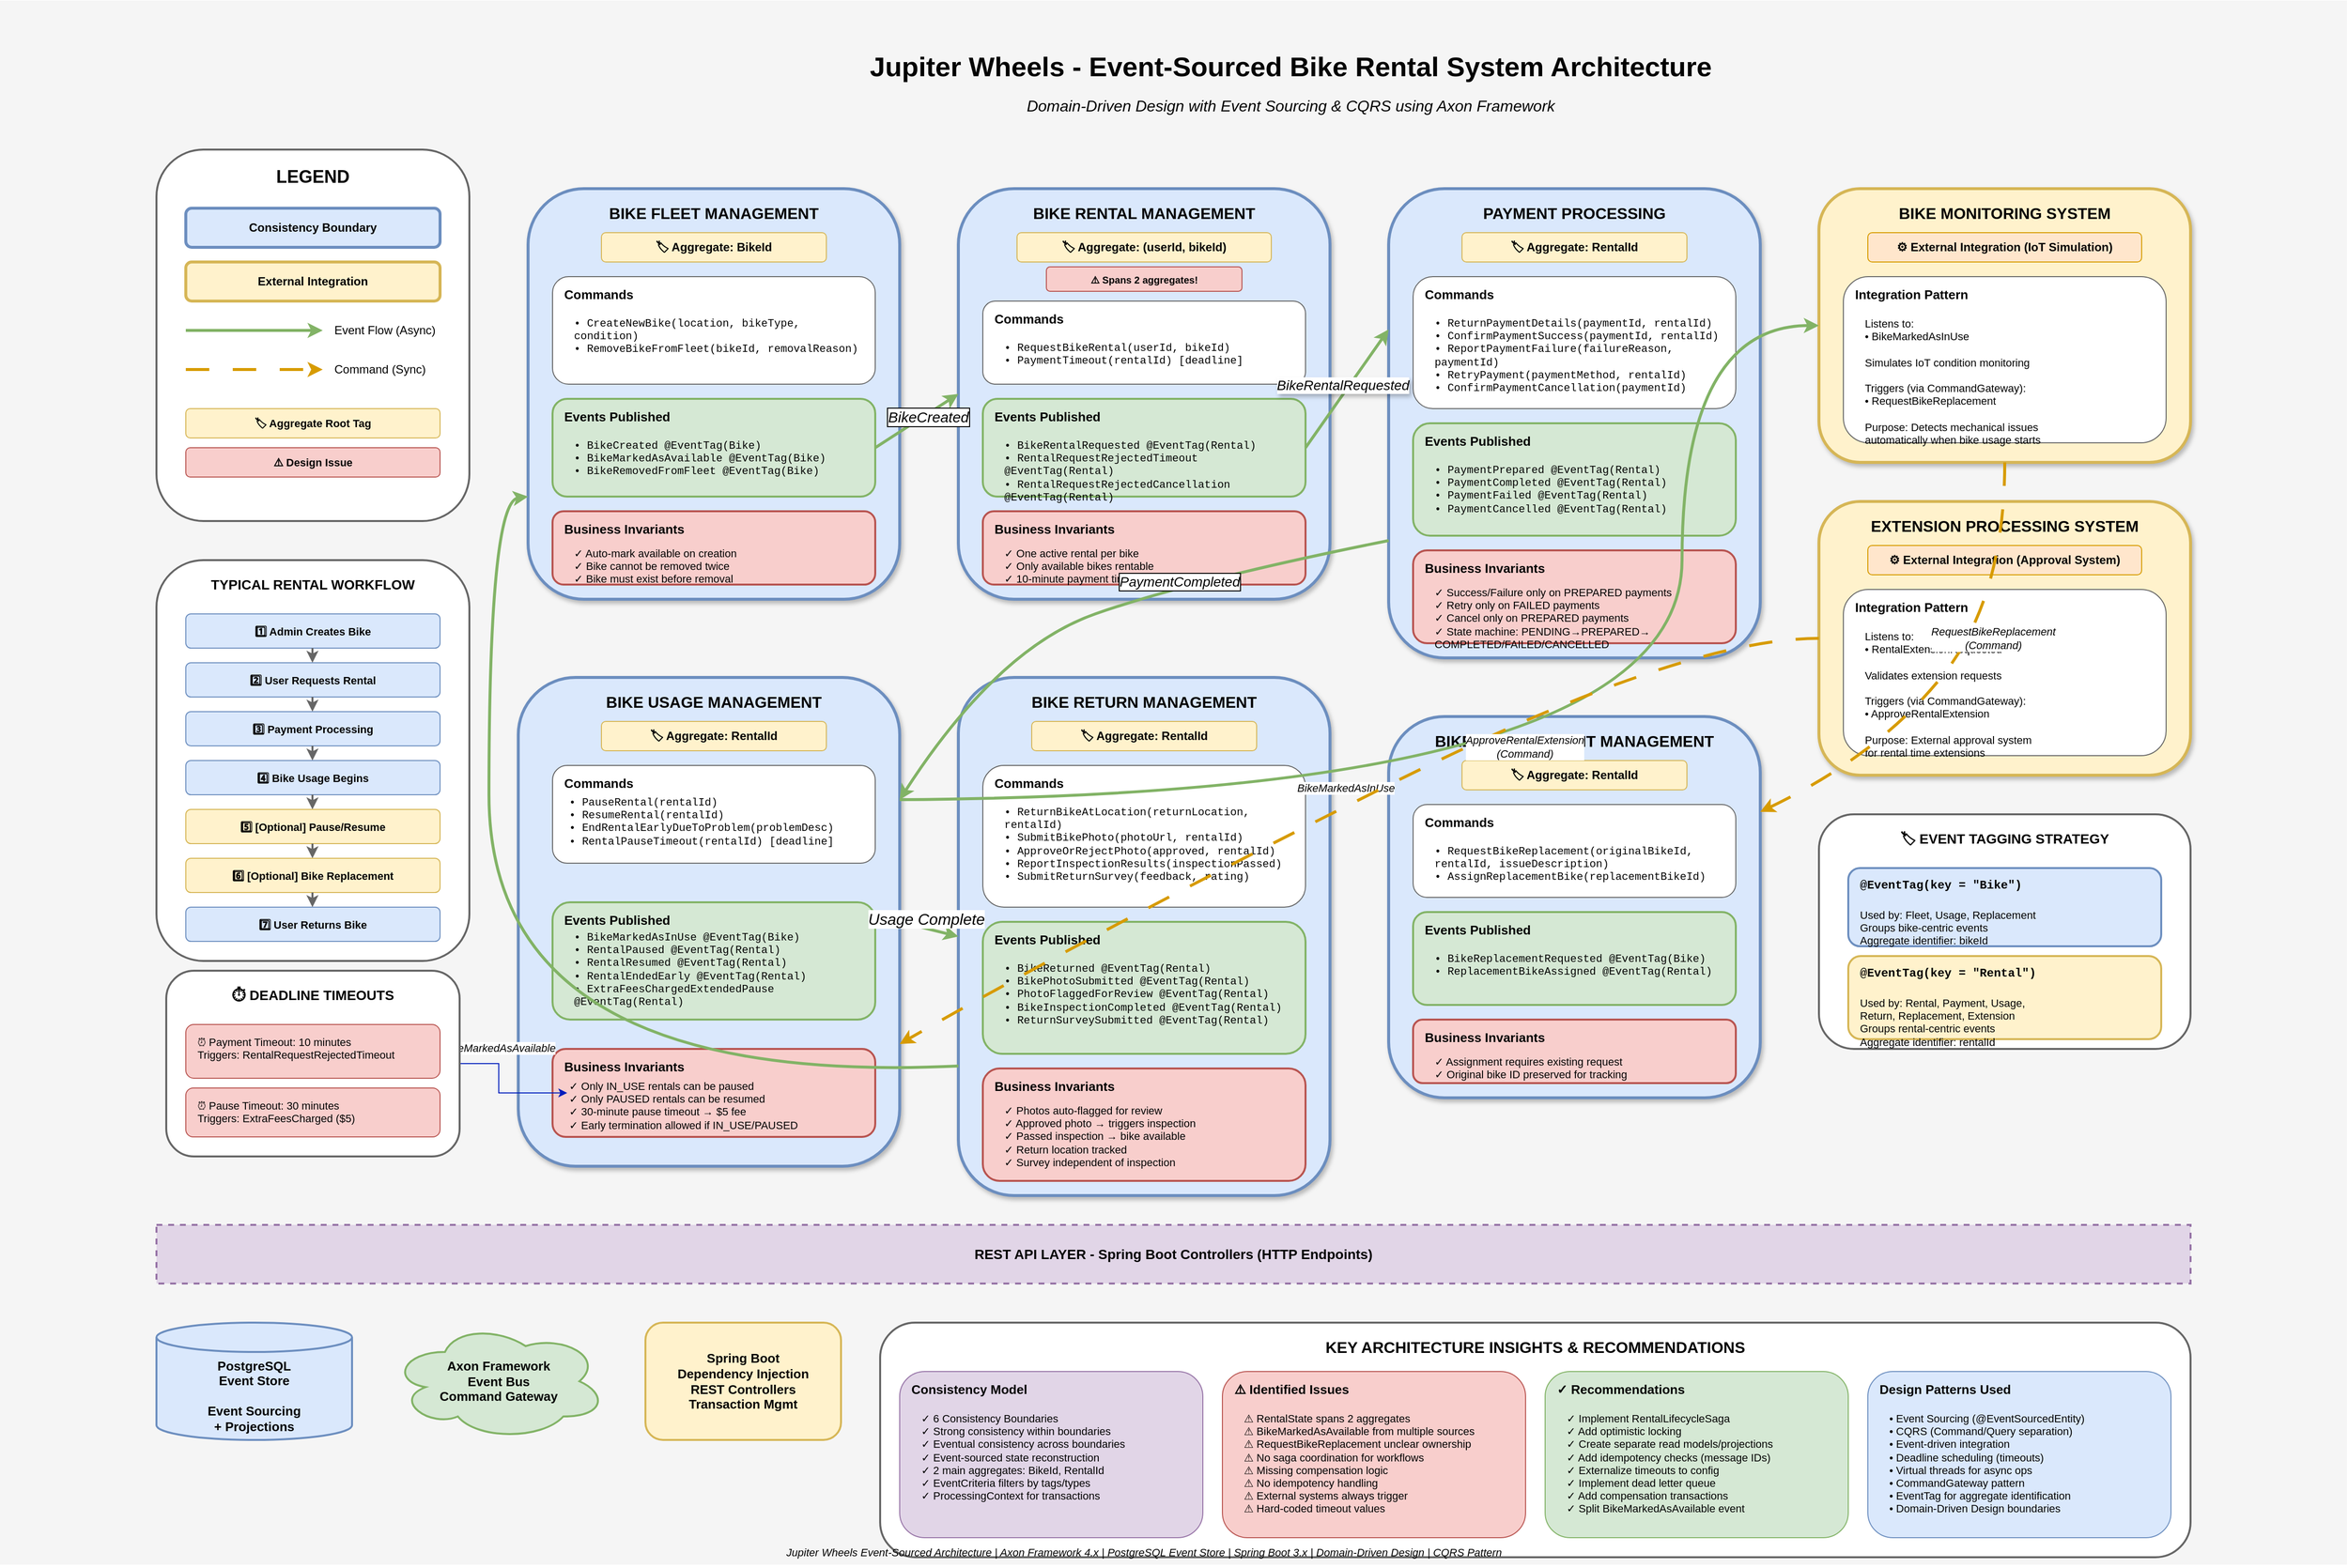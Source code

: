 <mxfile version="28.2.7">
  <diagram name="Jupiter Wheels - System Architecture" id="jupiter-wheels-architecture">
    <mxGraphModel dx="3586" dy="2446" grid="1" gridSize="10" guides="1" tooltips="1" connect="1" arrows="1" fold="1" page="1" pageScale="1" pageWidth="2400" pageHeight="1600" math="0" shadow="0">
      <root>
        <mxCell id="0" />
        <mxCell id="1" parent="0" />
        <mxCell id="background" value="" style="rounded=0;whiteSpace=wrap;html=1;fillColor=#f5f5f5;strokeColor=none;fontColor=#030303;labelBorderColor=light-dark(default, #3b3b3b);" parent="1" vertex="1">
          <mxGeometry x="-120" y="-12.5" width="2400" height="1600" as="geometry" />
        </mxCell>
        <mxCell id="main-title" value="Jupiter Wheels - Event-Sourced Bike Rental System Architecture" style="text;html=1;strokeColor=none;fillColor=none;align=center;verticalAlign=middle;whiteSpace=wrap;rounded=0;fontSize=28;fontStyle=1;fontColor=#030303;" parent="1" vertex="1">
          <mxGeometry x="400" y="30" width="1600" height="50" as="geometry" />
        </mxCell>
        <mxCell id="subtitle" value="Domain-Driven Design with Event Sourcing &amp;amp; CQRS using Axon Framework" style="text;html=1;strokeColor=none;fillColor=none;align=center;verticalAlign=middle;whiteSpace=wrap;rounded=0;fontSize=16;fontStyle=2;fontColor=#030303;" parent="1" vertex="1">
          <mxGeometry x="400" y="80" width="1600" height="30" as="geometry" />
        </mxCell>
        <mxCell id="legend-container" value="" style="rounded=1;whiteSpace=wrap;html=1;fillColor=#ffffff;strokeColor=#666666;strokeWidth=2;verticalAlign=top;fontColor=#030303;" parent="1" vertex="1">
          <mxGeometry x="40" y="140" width="320" height="380" as="geometry" />
        </mxCell>
        <mxCell id="legend-title" value="LEGEND" style="text;html=1;strokeColor=none;fillColor=none;align=center;verticalAlign=middle;whiteSpace=wrap;rounded=0;fontSize=18;fontStyle=1;fontColor=#030303;" parent="1" vertex="1">
          <mxGeometry x="40" y="150" width="320" height="35" as="geometry" />
        </mxCell>
        <mxCell id="legend-boundary-example" value="Consistency Boundary" style="rounded=1;whiteSpace=wrap;html=1;fillColor=#dae8fc;strokeColor=#6c8ebf;strokeWidth=3;fontSize=12;fontStyle=1;fontColor=#030303;" parent="1" vertex="1">
          <mxGeometry x="70" y="200" width="260" height="40" as="geometry" />
        </mxCell>
        <mxCell id="legend-external-example" value="External Integration" style="rounded=1;whiteSpace=wrap;html=1;fillColor=#fff2cc;strokeColor=#d6b656;strokeWidth=3;fontSize=12;fontStyle=1;fontColor=#030303;" parent="1" vertex="1">
          <mxGeometry x="70" y="255" width="260" height="40" as="geometry" />
        </mxCell>
        <mxCell id="legend-event-arrow" value="" style="endArrow=classic;html=1;strokeWidth=3;strokeColor=#82b366;fontSize=12;fontColor=#030303;" parent="1" edge="1">
          <mxGeometry width="50" height="50" relative="1" as="geometry">
            <mxPoint x="70" y="325" as="sourcePoint" />
            <mxPoint x="210" y="325" as="targetPoint" />
          </mxGeometry>
        </mxCell>
        <mxCell id="legend-event-label" value="Event Flow (Async)" style="text;html=1;strokeColor=none;fillColor=none;align=left;verticalAlign=middle;whiteSpace=wrap;rounded=0;fontSize=12;fontColor=#030303;" parent="1" vertex="1">
          <mxGeometry x="220" y="310" width="130" height="30" as="geometry" />
        </mxCell>
        <mxCell id="legend-command-arrow" value="" style="endArrow=classic;html=1;strokeWidth=3;strokeColor=#d79b00;dashed=1;dashPattern=8 8;fontSize=12;fontColor=#030303;" parent="1" edge="1">
          <mxGeometry width="50" height="50" relative="1" as="geometry">
            <mxPoint x="70" y="365" as="sourcePoint" />
            <mxPoint x="210" y="365" as="targetPoint" />
          </mxGeometry>
        </mxCell>
        <mxCell id="legend-command-label" value="Command (Sync)" style="text;html=1;strokeColor=none;fillColor=none;align=left;verticalAlign=middle;whiteSpace=wrap;rounded=0;fontSize=12;fontColor=#030303;" parent="1" vertex="1">
          <mxGeometry x="220" y="350" width="130" height="30" as="geometry" />
        </mxCell>
        <mxCell id="legend-aggregate-label" value="🏷️ Aggregate Root Tag" style="text;html=1;strokeColor=#d6b656;fillColor=#fff2cc;align=center;verticalAlign=middle;whiteSpace=wrap;rounded=1;fontSize=11;fontStyle=1;fontColor=#030303;" parent="1" vertex="1">
          <mxGeometry x="70" y="405" width="260" height="30" as="geometry" />
        </mxCell>
        <mxCell id="legend-issue-label" value="⚠️ Design Issue" style="text;html=1;strokeColor=#b85450;fillColor=#f8cecc;align=center;verticalAlign=middle;whiteSpace=wrap;rounded=1;fontSize=11;fontStyle=1;fontColor=#030303;" parent="1" vertex="1">
          <mxGeometry x="70" y="445" width="260" height="30" as="geometry" />
        </mxCell>
        <mxCell id="fleet-boundary" value="" style="rounded=1;whiteSpace=wrap;html=1;fillColor=#dae8fc;strokeColor=#6c8ebf;strokeWidth=3;verticalAlign=top;shadow=1;fontColor=#030303;" parent="1" vertex="1">
          <mxGeometry x="420" y="180" width="380" height="420" as="geometry" />
        </mxCell>
        <mxCell id="fleet-header" value="BIKE FLEET MANAGEMENT" style="text;html=1;strokeColor=none;fillColor=none;align=center;verticalAlign=middle;whiteSpace=wrap;rounded=0;fontSize=16;fontStyle=1;fontColor=#030303;" parent="1" vertex="1">
          <mxGeometry x="420" y="190" width="380" height="30" as="geometry" />
        </mxCell>
        <mxCell id="fleet-aggregate" value="🏷️ Aggregate: BikeId" style="text;html=1;strokeColor=#d6b656;fillColor=#fff2cc;align=center;verticalAlign=middle;whiteSpace=wrap;rounded=1;fontSize=12;fontStyle=1;fontColor=#030303;" parent="1" vertex="1">
          <mxGeometry x="495" y="225" width="230" height="30" as="geometry" />
        </mxCell>
        <mxCell id="fleet-commands-box" value="" style="rounded=1;whiteSpace=wrap;html=1;fillColor=#ffffff;strokeColor=#666666;strokeWidth=1;verticalAlign=top;fontColor=#030303;" parent="1" vertex="1">
          <mxGeometry x="445" y="270" width="330" height="110" as="geometry" />
        </mxCell>
        <mxCell id="fleet-commands-title" value="Commands" style="text;html=1;strokeColor=none;fillColor=none;align=left;verticalAlign=middle;whiteSpace=wrap;rounded=0;fontSize=13;fontStyle=1;fontColor=#030303;" parent="1" vertex="1">
          <mxGeometry x="455" y="275" width="310" height="25" as="geometry" />
        </mxCell>
        <mxCell id="fleet-commands-list" value="• CreateNewBike(location, bikeType, condition)&#xa;• RemoveBikeFromFleet(bikeId, removalReason)" style="text;html=1;strokeColor=none;fillColor=none;align=left;verticalAlign=top;whiteSpace=wrap;rounded=0;fontSize=11;fontFamily=Courier New;fontColor=#030303;" parent="1" vertex="1">
          <mxGeometry x="465" y="305" width="300" height="60" as="geometry" />
        </mxCell>
        <mxCell id="fleet-events-box" value="" style="rounded=1;whiteSpace=wrap;html=1;fillColor=#d5e8d4;strokeColor=#82b366;strokeWidth=2;verticalAlign=top;fontColor=#030303;" parent="1" vertex="1">
          <mxGeometry x="445" y="395" width="330" height="100" as="geometry" />
        </mxCell>
        <mxCell id="fleet-events-title" value="Events Published" style="text;html=1;strokeColor=none;fillColor=none;align=left;verticalAlign=middle;whiteSpace=wrap;rounded=0;fontSize=13;fontStyle=1;fontColor=#030303;" parent="1" vertex="1">
          <mxGeometry x="455" y="400" width="310" height="25" as="geometry" />
        </mxCell>
        <mxCell id="fleet-events-list" value="• BikeCreated @EventTag(Bike)&#xa;• BikeMarkedAsAvailable @EventTag(Bike)&#xa;• BikeRemovedFromFleet @EventTag(Bike)" style="text;html=1;strokeColor=none;fillColor=none;align=left;verticalAlign=top;whiteSpace=wrap;rounded=0;fontSize=11;fontFamily=Courier New;fontColor=#030303;" parent="1" vertex="1">
          <mxGeometry x="465" y="430" width="300" height="55" as="geometry" />
        </mxCell>
        <mxCell id="fleet-invariants-box" value="" style="rounded=1;whiteSpace=wrap;html=1;fillColor=#f8cecc;strokeColor=#b85450;strokeWidth=2;verticalAlign=top;fontColor=#030303;" parent="1" vertex="1">
          <mxGeometry x="445" y="510" width="330" height="75" as="geometry" />
        </mxCell>
        <mxCell id="fleet-invariants-title" value="Business Invariants" style="text;html=1;strokeColor=none;fillColor=none;align=left;verticalAlign=middle;whiteSpace=wrap;rounded=0;fontSize=13;fontStyle=1;fontColor=#030303;" parent="1" vertex="1">
          <mxGeometry x="455" y="515" width="310" height="25" as="geometry" />
        </mxCell>
        <mxCell id="fleet-invariants-list" value="✓ Auto-mark available on creation&#xa;✓ Bike cannot be removed twice&#xa;✓ Bike must exist before removal" style="text;html=1;strokeColor=none;fillColor=none;align=left;verticalAlign=top;whiteSpace=wrap;rounded=0;fontSize=11;fontColor=#030303;" parent="1" vertex="1">
          <mxGeometry x="465" y="540" width="300" height="40" as="geometry" />
        </mxCell>
        <mxCell id="rental-boundary" value="" style="rounded=1;whiteSpace=wrap;html=1;fillColor=#dae8fc;strokeColor=#6c8ebf;strokeWidth=3;verticalAlign=top;shadow=1;fontColor=#030303;" parent="1" vertex="1">
          <mxGeometry x="860" y="180" width="380" height="420" as="geometry" />
        </mxCell>
        <mxCell id="rental-header" value="BIKE RENTAL MANAGEMENT" style="text;html=1;strokeColor=none;fillColor=none;align=center;verticalAlign=middle;whiteSpace=wrap;rounded=0;fontSize=16;fontStyle=1;fontColor=#030303;" parent="1" vertex="1">
          <mxGeometry x="860" y="190" width="380" height="30" as="geometry" />
        </mxCell>
        <mxCell id="rental-aggregate" value="🏷️ Aggregate: (userId, bikeId)" style="text;html=1;strokeColor=#d6b656;fillColor=#fff2cc;align=center;verticalAlign=middle;whiteSpace=wrap;rounded=1;fontSize=12;fontStyle=1;fontColor=#030303;" parent="1" vertex="1">
          <mxGeometry x="920" y="225" width="260" height="30" as="geometry" />
        </mxCell>
        <mxCell id="rental-issue-warning" value="⚠️ Spans 2 aggregates!" style="text;html=1;strokeColor=#b85450;fillColor=#f8cecc;align=center;verticalAlign=middle;whiteSpace=wrap;rounded=1;fontSize=10;fontStyle=1;fontColor=#030303;" parent="1" vertex="1">
          <mxGeometry x="950" y="260" width="200" height="25" as="geometry" />
        </mxCell>
        <mxCell id="rental-commands-box" value="" style="rounded=1;whiteSpace=wrap;html=1;fillColor=#ffffff;strokeColor=#666666;strokeWidth=1;verticalAlign=top;fontColor=#030303;" parent="1" vertex="1">
          <mxGeometry x="885" y="295" width="330" height="85" as="geometry" />
        </mxCell>
        <mxCell id="rental-commands-title" value="Commands" style="text;html=1;strokeColor=none;fillColor=none;align=left;verticalAlign=middle;whiteSpace=wrap;rounded=0;fontSize=13;fontStyle=1;fontColor=#030303;" parent="1" vertex="1">
          <mxGeometry x="895" y="300" width="310" height="25" as="geometry" />
        </mxCell>
        <mxCell id="rental-commands-list" value="• RequestBikeRental(userId, bikeId)&#xa;• PaymentTimeout(rentalId) [deadline]" style="text;html=1;strokeColor=none;fillColor=none;align=left;verticalAlign=top;whiteSpace=wrap;rounded=0;fontSize=11;fontFamily=Courier New;fontColor=#030303;" parent="1" vertex="1">
          <mxGeometry x="905" y="330" width="300" height="40" as="geometry" />
        </mxCell>
        <mxCell id="rental-events-box" value="" style="rounded=1;whiteSpace=wrap;html=1;fillColor=#d5e8d4;strokeColor=#82b366;strokeWidth=2;verticalAlign=top;fontColor=#030303;" parent="1" vertex="1">
          <mxGeometry x="885" y="395" width="330" height="100" as="geometry" />
        </mxCell>
        <mxCell id="rental-events-title" value="Events Published" style="text;html=1;strokeColor=none;fillColor=none;align=left;verticalAlign=middle;whiteSpace=wrap;rounded=0;fontSize=13;fontStyle=1;fontColor=#030303;" parent="1" vertex="1">
          <mxGeometry x="895" y="400" width="310" height="25" as="geometry" />
        </mxCell>
        <mxCell id="rental-events-list" value="• BikeRentalRequested @EventTag(Rental)&#xa;• RentalRequestRejectedTimeout @EventTag(Rental)&#xa;• RentalRequestRejectedCancellation @EventTag(Rental)" style="text;html=1;strokeColor=none;fillColor=none;align=left;verticalAlign=top;whiteSpace=wrap;rounded=0;fontSize=11;fontFamily=Courier New;fontColor=#030303;" parent="1" vertex="1">
          <mxGeometry x="905" y="430" width="300" height="55" as="geometry" />
        </mxCell>
        <mxCell id="rental-invariants-box" value="" style="rounded=1;whiteSpace=wrap;html=1;fillColor=#f8cecc;strokeColor=#b85450;strokeWidth=2;verticalAlign=top;fontColor=#030303;" parent="1" vertex="1">
          <mxGeometry x="885" y="510" width="330" height="75" as="geometry" />
        </mxCell>
        <mxCell id="rental-invariants-title" value="Business Invariants" style="text;html=1;strokeColor=none;fillColor=none;align=left;verticalAlign=middle;whiteSpace=wrap;rounded=0;fontSize=13;fontStyle=1;fontColor=#030303;" parent="1" vertex="1">
          <mxGeometry x="895" y="515" width="310" height="25" as="geometry" />
        </mxCell>
        <mxCell id="rental-invariants-list" value="✓ One active rental per bike&#xa;✓ Only available bikes rentable&#xa;✓ 10-minute payment timeout" style="text;html=1;strokeColor=none;fillColor=none;align=left;verticalAlign=top;whiteSpace=wrap;rounded=0;fontSize=11;fontColor=#030303;" parent="1" vertex="1">
          <mxGeometry x="905" y="540" width="300" height="40" as="geometry" />
        </mxCell>
        <mxCell id="payment-boundary" value="" style="rounded=1;whiteSpace=wrap;html=1;fillColor=#dae8fc;strokeColor=#6c8ebf;strokeWidth=3;verticalAlign=top;shadow=1;fontColor=#030303;" parent="1" vertex="1">
          <mxGeometry x="1300" y="180" width="380" height="480" as="geometry" />
        </mxCell>
        <mxCell id="payment-header" value="PAYMENT PROCESSING" style="text;html=1;strokeColor=none;fillColor=none;align=center;verticalAlign=middle;whiteSpace=wrap;rounded=0;fontSize=16;fontStyle=1;fontColor=#030303;" parent="1" vertex="1">
          <mxGeometry x="1300" y="190" width="380" height="30" as="geometry" />
        </mxCell>
        <mxCell id="payment-aggregate" value="🏷️ Aggregate: RentalId" style="text;html=1;strokeColor=#d6b656;fillColor=#fff2cc;align=center;verticalAlign=middle;whiteSpace=wrap;rounded=1;fontSize=12;fontStyle=1;fontColor=#030303;" parent="1" vertex="1">
          <mxGeometry x="1375" y="225" width="230" height="30" as="geometry" />
        </mxCell>
        <mxCell id="payment-commands-box" value="" style="rounded=1;whiteSpace=wrap;html=1;fillColor=#ffffff;strokeColor=#666666;strokeWidth=1;verticalAlign=top;fontColor=#030303;" parent="1" vertex="1">
          <mxGeometry x="1325" y="270" width="330" height="135" as="geometry" />
        </mxCell>
        <mxCell id="payment-commands-title" value="Commands" style="text;html=1;strokeColor=none;fillColor=none;align=left;verticalAlign=middle;whiteSpace=wrap;rounded=0;fontSize=13;fontStyle=1;fontColor=#030303;" parent="1" vertex="1">
          <mxGeometry x="1335" y="275" width="310" height="25" as="geometry" />
        </mxCell>
        <mxCell id="payment-commands-list" value="• ReturnPaymentDetails(paymentId, rentalId)&#xa;• ConfirmPaymentSuccess(paymentId, rentalId)&#xa;• ReportPaymentFailure(failureReason, paymentId)&#xa;• RetryPayment(paymentMethod, rentalId)&#xa;• ConfirmPaymentCancellation(paymentId)" style="text;html=1;strokeColor=none;fillColor=none;align=left;verticalAlign=top;whiteSpace=wrap;rounded=0;fontSize=11;fontFamily=Courier New;fontColor=#030303;" parent="1" vertex="1">
          <mxGeometry x="1345" y="305" width="300" height="90" as="geometry" />
        </mxCell>
        <mxCell id="payment-events-box" value="" style="rounded=1;whiteSpace=wrap;html=1;fillColor=#d5e8d4;strokeColor=#82b366;strokeWidth=2;verticalAlign=top;fontColor=#030303;" parent="1" vertex="1">
          <mxGeometry x="1325" y="420" width="330" height="115" as="geometry" />
        </mxCell>
        <mxCell id="payment-events-title" value="Events Published" style="text;html=1;strokeColor=none;fillColor=none;align=left;verticalAlign=middle;whiteSpace=wrap;rounded=0;fontSize=13;fontStyle=1;fontColor=#030303;" parent="1" vertex="1">
          <mxGeometry x="1335" y="425" width="310" height="25" as="geometry" />
        </mxCell>
        <mxCell id="payment-events-list" value="• PaymentPrepared @EventTag(Rental)&#xa;• PaymentCompleted @EventTag(Rental)&#xa;• PaymentFailed @EventTag(Rental)&#xa;• PaymentCancelled @EventTag(Rental)" style="text;html=1;strokeColor=none;fillColor=none;align=left;verticalAlign=top;whiteSpace=wrap;rounded=0;fontSize=11;fontFamily=Courier New;fontColor=#030303;" parent="1" vertex="1">
          <mxGeometry x="1345" y="455" width="300" height="70" as="geometry" />
        </mxCell>
        <mxCell id="payment-invariants-box" value="" style="rounded=1;whiteSpace=wrap;html=1;fillColor=#f8cecc;strokeColor=#b85450;strokeWidth=2;verticalAlign=top;fontColor=#030303;" parent="1" vertex="1">
          <mxGeometry x="1325" y="550" width="330" height="95" as="geometry" />
        </mxCell>
        <mxCell id="payment-invariants-title" value="Business Invariants" style="text;html=1;strokeColor=none;fillColor=none;align=left;verticalAlign=middle;whiteSpace=wrap;rounded=0;fontSize=13;fontStyle=1;fontColor=#030303;" parent="1" vertex="1">
          <mxGeometry x="1335" y="555" width="310" height="25" as="geometry" />
        </mxCell>
        <mxCell id="payment-invariants-list" value="✓ Success/Failure only on PREPARED payments&#xa;✓ Retry only on FAILED payments&#xa;✓ Cancel only on PREPARED payments&#xa;✓ State machine: PENDING→PREPARED→&#xa;  COMPLETED/FAILED/CANCELLED" style="text;html=1;strokeColor=none;fillColor=none;align=left;verticalAlign=top;whiteSpace=wrap;rounded=0;fontSize=11;fontColor=#030303;" parent="1" vertex="1">
          <mxGeometry x="1345" y="580" width="300" height="60" as="geometry" />
        </mxCell>
        <mxCell id="usage-boundary" value="" style="rounded=1;whiteSpace=wrap;html=1;fillColor=#dae8fc;strokeColor=#6c8ebf;strokeWidth=3;verticalAlign=top;shadow=1;fontColor=#030303;" parent="1" vertex="1">
          <mxGeometry x="410" y="680" width="390" height="500" as="geometry" />
        </mxCell>
        <mxCell id="usage-header" value="BIKE USAGE MANAGEMENT" style="text;html=1;strokeColor=none;fillColor=none;align=center;verticalAlign=middle;whiteSpace=wrap;rounded=0;fontSize=16;fontStyle=1;fontColor=#030303;" parent="1" vertex="1">
          <mxGeometry x="420" y="690" width="380" height="30" as="geometry" />
        </mxCell>
        <mxCell id="usage-aggregate" value="🏷️ Aggregate: RentalId" style="text;html=1;strokeColor=#d6b656;fillColor=#fff2cc;align=center;verticalAlign=middle;whiteSpace=wrap;rounded=1;fontSize=12;fontStyle=1;fontColor=#030303;" parent="1" vertex="1">
          <mxGeometry x="495" y="725" width="230" height="30" as="geometry" />
        </mxCell>
        <mxCell id="usage-commands-box" value="" style="rounded=1;whiteSpace=wrap;html=1;fillColor=#ffffff;strokeColor=#666666;strokeWidth=1;verticalAlign=top;fontColor=#030303;" parent="1" vertex="1">
          <mxGeometry x="445" y="770" width="330" height="100" as="geometry" />
        </mxCell>
        <mxCell id="usage-commands-title" value="Commands" style="text;html=1;strokeColor=none;fillColor=none;align=left;verticalAlign=middle;whiteSpace=wrap;rounded=0;fontSize=13;fontStyle=1;fontColor=#030303;" parent="1" vertex="1">
          <mxGeometry x="455" y="775" width="310" height="25" as="geometry" />
        </mxCell>
        <mxCell id="usage-commands-list" value="• PauseRental(rentalId)&#xa;• ResumeRental(rentalId)&#xa;• EndRentalEarlyDueToProblem(problemDesc)&#xa;• RentalPauseTimeout(rentalId) [deadline]" style="text;html=1;strokeColor=none;fillColor=none;align=left;verticalAlign=top;whiteSpace=wrap;rounded=0;fontSize=11;fontFamily=Courier New;fontColor=#030303;" parent="1" vertex="1">
          <mxGeometry x="460" y="795" width="300" height="60" as="geometry" />
        </mxCell>
        <mxCell id="usage-events-box" value="" style="rounded=1;whiteSpace=wrap;html=1;fillColor=#d5e8d4;strokeColor=#82b366;strokeWidth=2;verticalAlign=top;fontColor=#030303;" parent="1" vertex="1">
          <mxGeometry x="445" y="910" width="330" height="120" as="geometry" />
        </mxCell>
        <mxCell id="usage-events-title" value="Events Published" style="text;html=1;strokeColor=none;fillColor=none;align=left;verticalAlign=middle;whiteSpace=wrap;rounded=0;fontSize=13;fontStyle=1;fontColor=#030303;" parent="1" vertex="1">
          <mxGeometry x="455" y="915" width="310" height="25" as="geometry" />
        </mxCell>
        <mxCell id="usage-events-list" value="• BikeMarkedAsInUse @EventTag(Bike)&#xa;• RentalPaused @EventTag(Rental)&#xa;• RentalResumed @EventTag(Rental)&#xa;• RentalEndedEarly @EventTag(Rental)&#xa;• ExtraFeesChargedExtendedPause @EventTag(Rental)" style="text;html=1;strokeColor=none;fillColor=none;align=left;verticalAlign=top;whiteSpace=wrap;rounded=0;fontSize=11;fontFamily=Courier New;fontColor=#030303;" parent="1" vertex="1">
          <mxGeometry x="465" y="932.5" width="300" height="90" as="geometry" />
        </mxCell>
        <mxCell id="usage-invariants-box" value="" style="rounded=1;whiteSpace=wrap;html=1;fillColor=#f8cecc;strokeColor=#b85450;strokeWidth=2;verticalAlign=top;fontColor=#030303;" parent="1" vertex="1">
          <mxGeometry x="445" y="1060" width="330" height="90" as="geometry" />
        </mxCell>
        <mxCell id="usage-invariants-title" value="Business Invariants" style="text;html=1;strokeColor=none;fillColor=none;align=left;verticalAlign=middle;whiteSpace=wrap;rounded=0;fontSize=13;fontStyle=1;fontColor=#030303;" parent="1" vertex="1">
          <mxGeometry x="455" y="1065" width="310" height="25" as="geometry" />
        </mxCell>
        <mxCell id="usage-invariants-list" value="✓ Only IN_USE rentals can be paused&#xa;✓ Only PAUSED rentals can be resumed&#xa;✓ 30-minute pause timeout → $5 fee&#xa;✓ Early termination allowed if IN_USE/PAUSED" style="text;html=1;strokeColor=none;fillColor=none;align=left;verticalAlign=top;whiteSpace=wrap;rounded=0;fontSize=11;fontColor=#030303;" parent="1" vertex="1">
          <mxGeometry x="460" y="1085" width="300" height="50" as="geometry" />
        </mxCell>
        <mxCell id="return-boundary" value="" style="rounded=1;whiteSpace=wrap;html=1;fillColor=#dae8fc;strokeColor=#6c8ebf;strokeWidth=3;verticalAlign=top;shadow=1;fontColor=#030303;" parent="1" vertex="1">
          <mxGeometry x="860" y="680" width="380" height="530" as="geometry" />
        </mxCell>
        <mxCell id="return-header" value="BIKE RETURN MANAGEMENT" style="text;html=1;strokeColor=none;fillColor=none;align=center;verticalAlign=middle;whiteSpace=wrap;rounded=0;fontSize=16;fontStyle=1;fontColor=#030303;" parent="1" vertex="1">
          <mxGeometry x="860" y="690" width="380" height="30" as="geometry" />
        </mxCell>
        <mxCell id="return-aggregate" value="🏷️ Aggregate: RentalId" style="text;html=1;strokeColor=#d6b656;fillColor=#fff2cc;align=center;verticalAlign=middle;whiteSpace=wrap;rounded=1;fontSize=12;fontStyle=1;fontColor=#030303;" parent="1" vertex="1">
          <mxGeometry x="935" y="725" width="230" height="30" as="geometry" />
        </mxCell>
        <mxCell id="return-commands-box" value="" style="rounded=1;whiteSpace=wrap;html=1;fillColor=#ffffff;strokeColor=#666666;strokeWidth=1;verticalAlign=top;fontColor=#030303;" parent="1" vertex="1">
          <mxGeometry x="885" y="770" width="330" height="145" as="geometry" />
        </mxCell>
        <mxCell id="return-commands-title" value="Commands" style="text;html=1;strokeColor=none;fillColor=none;align=left;verticalAlign=middle;whiteSpace=wrap;rounded=0;fontSize=13;fontStyle=1;fontColor=#030303;" parent="1" vertex="1">
          <mxGeometry x="895" y="775" width="310" height="25" as="geometry" />
        </mxCell>
        <mxCell id="return-commands-list" value="• ReturnBikeAtLocation(returnLocation, rentalId)&#xa;• SubmitBikePhoto(photoUrl, rentalId)&#xa;• ApproveOrRejectPhoto(approved, rentalId)&#xa;• ReportInspectionResults(inspectionPassed)&#xa;• SubmitReturnSurvey(feedback, rating)" style="text;html=1;strokeColor=none;fillColor=none;align=left;verticalAlign=top;whiteSpace=wrap;rounded=0;fontSize=11;fontFamily=Courier New;fontColor=#030303;" parent="1" vertex="1">
          <mxGeometry x="905" y="805" width="300" height="100" as="geometry" />
        </mxCell>
        <mxCell id="return-events-box" value="" style="rounded=1;whiteSpace=wrap;html=1;fillColor=#d5e8d4;strokeColor=#82b366;strokeWidth=2;verticalAlign=top;fontColor=#030303;" parent="1" vertex="1">
          <mxGeometry x="885" y="930" width="330" height="135" as="geometry" />
        </mxCell>
        <mxCell id="return-events-title" value="Events Published" style="text;html=1;strokeColor=none;fillColor=none;align=left;verticalAlign=middle;whiteSpace=wrap;rounded=0;fontSize=13;fontStyle=1;fontColor=#030303;" parent="1" vertex="1">
          <mxGeometry x="895" y="935" width="310" height="25" as="geometry" />
        </mxCell>
        <mxCell id="return-events-list" value="• BikeReturned @EventTag(Rental)&#xa;• BikePhotoSubmitted @EventTag(Rental)&#xa;• PhotoFlaggedForReview @EventTag(Rental)&#xa;• BikeInspectionCompleted @EventTag(Rental)&#xa;• ReturnSurveySubmitted @EventTag(Rental)" style="text;html=1;strokeColor=none;fillColor=none;align=left;verticalAlign=top;whiteSpace=wrap;rounded=0;fontSize=11;fontFamily=Courier New;fontColor=#030303;" parent="1" vertex="1">
          <mxGeometry x="905" y="965" width="300" height="90" as="geometry" />
        </mxCell>
        <mxCell id="return-invariants-box" value="" style="rounded=1;whiteSpace=wrap;html=1;fillColor=#f8cecc;strokeColor=#b85450;strokeWidth=2;verticalAlign=top;fontColor=#030303;" parent="1" vertex="1">
          <mxGeometry x="885" y="1080" width="330" height="115" as="geometry" />
        </mxCell>
        <mxCell id="return-invariants-title" value="Business Invariants" style="text;html=1;strokeColor=none;fillColor=none;align=left;verticalAlign=middle;whiteSpace=wrap;rounded=0;fontSize=13;fontStyle=1;fontColor=#030303;" parent="1" vertex="1">
          <mxGeometry x="895" y="1085" width="310" height="25" as="geometry" />
        </mxCell>
        <mxCell id="return-invariants-list" value="✓ Photos auto-flagged for review&#xa;✓ Approved photo → triggers inspection&#xa;✓ Passed inspection → bike available&#xa;✓ Return location tracked&#xa;✓ Survey independent of inspection" style="text;html=1;strokeColor=none;fillColor=none;align=left;verticalAlign=top;whiteSpace=wrap;rounded=0;fontSize=11;fontColor=#030303;" parent="1" vertex="1">
          <mxGeometry x="905" y="1110" width="300" height="75" as="geometry" />
        </mxCell>
        <mxCell id="replacement-boundary" value="" style="rounded=1;whiteSpace=wrap;html=1;fillColor=#dae8fc;strokeColor=#6c8ebf;strokeWidth=3;verticalAlign=top;shadow=1;fontColor=#030303;" parent="1" vertex="1">
          <mxGeometry x="1300" y="720" width="380" height="390" as="geometry" />
        </mxCell>
        <mxCell id="replacement-header" value="BIKE REPLACEMENT MANAGEMENT" style="text;html=1;strokeColor=none;fillColor=none;align=center;verticalAlign=middle;whiteSpace=wrap;rounded=0;fontSize=16;fontStyle=1;fontColor=#030303;" parent="1" vertex="1">
          <mxGeometry x="1300" y="730" width="380" height="30" as="geometry" />
        </mxCell>
        <mxCell id="replacement-aggregate" value="🏷️ Aggregate: RentalId" style="text;html=1;strokeColor=#d6b656;fillColor=#fff2cc;align=center;verticalAlign=middle;whiteSpace=wrap;rounded=1;fontSize=12;fontStyle=1;fontColor=#030303;" parent="1" vertex="1">
          <mxGeometry x="1375" y="765" width="230" height="30" as="geometry" />
        </mxCell>
        <mxCell id="replacement-commands-box" value="" style="rounded=1;whiteSpace=wrap;html=1;fillColor=#ffffff;strokeColor=#666666;strokeWidth=1;verticalAlign=top;fontColor=#030303;" parent="1" vertex="1">
          <mxGeometry x="1325" y="810" width="330" height="95" as="geometry" />
        </mxCell>
        <mxCell id="replacement-commands-title" value="Commands" style="text;html=1;strokeColor=none;fillColor=none;align=left;verticalAlign=middle;whiteSpace=wrap;rounded=0;fontSize=13;fontStyle=1;fontColor=#030303;" parent="1" vertex="1">
          <mxGeometry x="1335" y="815" width="310" height="25" as="geometry" />
        </mxCell>
        <mxCell id="replacement-commands-list" value="• RequestBikeReplacement(originalBikeId,&#xa;  rentalId, issueDescription)&#xa;• AssignReplacementBike(replacementBikeId)" style="text;html=1;strokeColor=none;fillColor=none;align=left;verticalAlign=top;whiteSpace=wrap;rounded=0;fontSize=11;fontFamily=Courier New;fontColor=#030303;" parent="1" vertex="1">
          <mxGeometry x="1345" y="845" width="300" height="50" as="geometry" />
        </mxCell>
        <mxCell id="replacement-events-box" value="" style="rounded=1;whiteSpace=wrap;html=1;fillColor=#d5e8d4;strokeColor=#82b366;strokeWidth=2;verticalAlign=top;fontColor=#030303;" parent="1" vertex="1">
          <mxGeometry x="1325" y="920" width="330" height="95" as="geometry" />
        </mxCell>
        <mxCell id="replacement-events-title" value="Events Published" style="text;html=1;strokeColor=none;fillColor=none;align=left;verticalAlign=middle;whiteSpace=wrap;rounded=0;fontSize=13;fontStyle=1;fontColor=#030303;" parent="1" vertex="1">
          <mxGeometry x="1335" y="925" width="310" height="25" as="geometry" />
        </mxCell>
        <mxCell id="replacement-events-list" value="• BikeReplacementRequested @EventTag(Bike)&#xa;• ReplacementBikeAssigned @EventTag(Rental)" style="text;html=1;strokeColor=none;fillColor=none;align=left;verticalAlign=top;whiteSpace=wrap;rounded=0;fontSize=11;fontFamily=Courier New;fontColor=#030303;" parent="1" vertex="1">
          <mxGeometry x="1345" y="955" width="300" height="50" as="geometry" />
        </mxCell>
        <mxCell id="replacement-invariants-box" value="" style="rounded=1;whiteSpace=wrap;html=1;fillColor=#f8cecc;strokeColor=#b85450;strokeWidth=2;verticalAlign=top;fontColor=#030303;" parent="1" vertex="1">
          <mxGeometry x="1325" y="1030" width="330" height="65" as="geometry" />
        </mxCell>
        <mxCell id="replacement-invariants-title" value="Business Invariants" style="text;html=1;strokeColor=none;fillColor=none;align=left;verticalAlign=middle;whiteSpace=wrap;rounded=0;fontSize=13;fontStyle=1;fontColor=#030303;" parent="1" vertex="1">
          <mxGeometry x="1335" y="1035" width="310" height="25" as="geometry" />
        </mxCell>
        <mxCell id="replacement-invariants-list" value="✓ Assignment requires existing request&#xa;✓ Original bike ID preserved for tracking" style="text;html=1;strokeColor=none;fillColor=none;align=left;verticalAlign=top;whiteSpace=wrap;rounded=0;fontSize=11;fontColor=#030303;" parent="1" vertex="1">
          <mxGeometry x="1345" y="1060" width="300" height="30" as="geometry" />
        </mxCell>
        <mxCell id="monitoring-boundary" value="" style="rounded=1;whiteSpace=wrap;html=1;fillColor=#fff2cc;strokeColor=#d6b656;strokeWidth=3;verticalAlign=top;shadow=1;fontColor=#030303;" parent="1" vertex="1">
          <mxGeometry x="1740" y="180" width="380" height="280" as="geometry" />
        </mxCell>
        <mxCell id="monitoring-header" value="BIKE MONITORING SYSTEM" style="text;html=1;strokeColor=none;fillColor=none;align=center;verticalAlign=middle;whiteSpace=wrap;rounded=0;fontSize=16;fontStyle=1;fontColor=#030303;" parent="1" vertex="1">
          <mxGeometry x="1740" y="190" width="380" height="30" as="geometry" />
        </mxCell>
        <mxCell id="monitoring-type" value="⚙️ External Integration (IoT Simulation)" style="text;html=1;strokeColor=#d79b00;fillColor=#ffe6cc;align=center;verticalAlign=middle;whiteSpace=wrap;rounded=1;fontSize=12;fontStyle=1;fontColor=#030303;" parent="1" vertex="1">
          <mxGeometry x="1790" y="225" width="280" height="30" as="geometry" />
        </mxCell>
        <mxCell id="monitoring-desc-box" value="" style="rounded=1;whiteSpace=wrap;html=1;fillColor=#ffffff;strokeColor=#666666;strokeWidth=1;verticalAlign=top;fontColor=#030303;" parent="1" vertex="1">
          <mxGeometry x="1765" y="270" width="330" height="170" as="geometry" />
        </mxCell>
        <mxCell id="monitoring-desc-title" value="Integration Pattern" style="text;html=1;strokeColor=none;fillColor=none;align=left;verticalAlign=middle;whiteSpace=wrap;rounded=0;fontSize=13;fontStyle=1;fontColor=#030303;" parent="1" vertex="1">
          <mxGeometry x="1775" y="275" width="310" height="25" as="geometry" />
        </mxCell>
        <mxCell id="monitoring-desc-content" value="Listens to:&#xa;• BikeMarkedAsInUse&#xa;&#xa;Simulates IoT condition monitoring&#xa;&#xa;Triggers (via CommandGateway):&#xa;• RequestBikeReplacement&#xa;&#xa;Purpose: Detects mechanical issues&#xa;automatically when bike usage starts" style="text;html=1;strokeColor=none;fillColor=none;align=left;verticalAlign=top;whiteSpace=wrap;rounded=0;fontSize=11;fontColor=#030303;" parent="1" vertex="1">
          <mxGeometry x="1785" y="305" width="300" height="125" as="geometry" />
        </mxCell>
        <mxCell id="extension-boundary" value="" style="rounded=1;whiteSpace=wrap;html=1;fillColor=#fff2cc;strokeColor=#d6b656;strokeWidth=3;verticalAlign=top;shadow=1;fontColor=#030303;" parent="1" vertex="1">
          <mxGeometry x="1740" y="500" width="380" height="280" as="geometry" />
        </mxCell>
        <mxCell id="extension-header" value="EXTENSION PROCESSING SYSTEM" style="text;html=1;strokeColor=none;fillColor=none;align=center;verticalAlign=middle;whiteSpace=wrap;rounded=0;fontSize=16;fontStyle=1;fontColor=#030303;" parent="1" vertex="1">
          <mxGeometry x="1740" y="510" width="380" height="30" as="geometry" />
        </mxCell>
        <mxCell id="extension-type" value="⚙️ External Integration (Approval System)" style="text;html=1;strokeColor=#d79b00;fillColor=#ffe6cc;align=center;verticalAlign=middle;whiteSpace=wrap;rounded=1;fontSize=12;fontStyle=1;fontColor=#030303;" parent="1" vertex="1">
          <mxGeometry x="1790" y="545" width="280" height="30" as="geometry" />
        </mxCell>
        <mxCell id="extension-desc-box" value="" style="rounded=1;whiteSpace=wrap;html=1;fillColor=#ffffff;strokeColor=#666666;strokeWidth=1;verticalAlign=top;fontColor=#030303;" parent="1" vertex="1">
          <mxGeometry x="1765" y="590" width="330" height="170" as="geometry" />
        </mxCell>
        <mxCell id="extension-desc-title" value="Integration Pattern" style="text;html=1;strokeColor=none;fillColor=none;align=left;verticalAlign=middle;whiteSpace=wrap;rounded=0;fontSize=13;fontStyle=1;fontColor=#030303;" parent="1" vertex="1">
          <mxGeometry x="1775" y="595" width="310" height="25" as="geometry" />
        </mxCell>
        <mxCell id="extension-desc-content" value="Listens to:&#xa;• RentalExtensionRequested&#xa;&#xa;Validates extension requests&#xa;&#xa;Triggers (via CommandGateway):&#xa;• ApproveRentalExtension&#xa;&#xa;Purpose: External approval system&#xa;for rental time extensions" style="text;html=1;strokeColor=none;fillColor=none;align=left;verticalAlign=top;whiteSpace=wrap;rounded=0;fontSize=11;fontColor=#030303;" parent="1" vertex="1">
          <mxGeometry x="1785" y="625" width="300" height="125" as="geometry" />
        </mxCell>
        <mxCell id="flow-fleet-rental" value="" style="endArrow=classic;html=1;strokeWidth=3;strokeColor=#82b366;exitX=1;exitY=0.5;exitDx=0;exitDy=0;entryX=0;entryY=0.5;entryDx=0;entryDy=0;curved=1;fontColor=#030303;" parent="1" source="fleet-events-box" target="rental-boundary" edge="1">
          <mxGeometry width="50" height="50" relative="1" as="geometry">
            <mxPoint x="800" y="400" as="sourcePoint" />
            <mxPoint x="850" y="350" as="targetPoint" />
          </mxGeometry>
        </mxCell>
        <mxCell id="flow-fleet-rental-label" value="BikeCreated" style="edgeLabel;html=1;align=center;verticalAlign=middle;resizable=0;points=[];fontSize=15;fontStyle=2;backgroundColor=#ffffff;fontColor=#030303;labelBorderColor=light-dark(#000000,#3399FF);labelBackgroundColor=#FFFFFF;" parent="flow-fleet-rental" vertex="1" connectable="0">
          <mxGeometry x="-0.1" relative="1" as="geometry">
            <mxPoint x="16" y="-8" as="offset" />
          </mxGeometry>
        </mxCell>
        <mxCell id="flow-rental-payment" value="" style="endArrow=classic;html=1;strokeWidth=3;strokeColor=#82b366;exitX=1;exitY=0.5;exitDx=0;exitDy=0;entryX=0;entryY=0.3;entryDx=0;entryDy=0;curved=1;fontColor=#030303;" parent="1" source="rental-events-box" target="payment-boundary" edge="1">
          <mxGeometry width="50" height="50" relative="1" as="geometry">
            <mxPoint x="1240" y="400" as="sourcePoint" />
            <mxPoint x="1290" y="350" as="targetPoint" />
          </mxGeometry>
        </mxCell>
        <mxCell id="flow-rental-payment-label" value="BikeRentalRequested" style="edgeLabel;html=1;align=center;verticalAlign=middle;resizable=0;points=[];fontSize=14;fontStyle=2;backgroundColor=#ffffff;fontColor=#030303;textShadow=1;labelBackgroundColor=#FFFFFF;" parent="flow-rental-payment" vertex="1" connectable="0">
          <mxGeometry x="-0.1" relative="1" as="geometry">
            <mxPoint y="-10" as="offset" />
          </mxGeometry>
        </mxCell>
        <mxCell id="flow-payment-usage" value="" style="endArrow=classic;html=1;strokeWidth=3;strokeColor=#82b366;exitX=0;exitY=0.75;exitDx=0;exitDy=0;entryX=1;entryY=0.25;entryDx=0;entryDy=0;curved=1;fontColor=#030303;" parent="1" source="payment-boundary" target="usage-boundary" edge="1">
          <mxGeometry width="50" height="50" relative="1" as="geometry">
            <mxPoint x="1200" y="550" as="sourcePoint" />
            <mxPoint x="850" y="750" as="targetPoint" />
            <Array as="points">
              <mxPoint x="1100" y="580" />
              <mxPoint x="900" y="650" />
            </Array>
          </mxGeometry>
        </mxCell>
        <mxCell id="flow-payment-usage-label" value="PaymentCompleted" style="edgeLabel;html=1;align=center;verticalAlign=middle;resizable=0;points=[];fontSize=14;fontStyle=2;backgroundColor=#ffffff;fontColor=#030303;labelBackgroundColor=#FFFFFF;labelBorderColor=default;" parent="flow-payment-usage" vertex="1" connectable="0">
          <mxGeometry x="-0.2" relative="1" as="geometry">
            <mxPoint x="20" y="-10" as="offset" />
          </mxGeometry>
        </mxCell>
        <mxCell id="flow-usage-return" value="" style="endArrow=classic;html=1;strokeWidth=3;strokeColor=#82b366;exitX=1;exitY=0.5;exitDx=0;exitDy=0;entryX=0;entryY=0.5;entryDx=0;entryDy=0;curved=1;fontColor=#030303;" parent="1" source="usage-boundary" target="return-boundary" edge="1">
          <mxGeometry width="50" height="50" relative="1" as="geometry">
            <mxPoint x="800" y="900" as="sourcePoint" />
            <mxPoint x="850" y="850" as="targetPoint" />
          </mxGeometry>
        </mxCell>
        <mxCell id="flow-usage-return-label" value="Usage Complete" style="edgeLabel;html=1;align=center;verticalAlign=middle;resizable=0;points=[];fontSize=16;fontStyle=2;backgroundColor=#ffffff;fontColor=#030303;labelBackgroundColor=#FFFFFF;" parent="flow-usage-return" vertex="1" connectable="0">
          <mxGeometry x="-0.1" relative="1" as="geometry">
            <mxPoint y="-10" as="offset" />
          </mxGeometry>
        </mxCell>
        <mxCell id="flow-return-fleet" value="" style="endArrow=classic;html=1;strokeWidth=3;strokeColor=#82b366;exitX=0;exitY=0.75;exitDx=0;exitDy=0;entryX=0;entryY=0.75;entryDx=0;entryDy=0;curved=1;fontColor=#030303;" parent="1" source="return-boundary" target="fleet-boundary" edge="1">
          <mxGeometry width="50" height="50" relative="1" as="geometry">
            <mxPoint x="400" y="1000" as="sourcePoint" />
            <mxPoint x="400" y="500" as="targetPoint" />
            <Array as="points">
              <mxPoint x="380" y="1100" />
              <mxPoint x="380" y="500" />
            </Array>
          </mxGeometry>
        </mxCell>
        <mxCell id="flow-return-fleet-label" value="BikeMarkedAsAvailable" style="edgeLabel;html=1;align=center;verticalAlign=middle;resizable=0;points=[];fontSize=11;fontStyle=2;backgroundColor=#ffffff;fontColor=#030303;labelBackgroundColor=#FFFFFF;" parent="flow-return-fleet" vertex="1" connectable="0">
          <mxGeometry x="-0.1" relative="1" as="geometry">
            <mxPoint x="10" y="-17" as="offset" />
          </mxGeometry>
        </mxCell>
        <mxCell id="flow-usage-monitoring" value="" style="endArrow=classic;html=1;strokeWidth=3;strokeColor=#82b366;exitX=1;exitY=0.25;exitDx=0;exitDy=0;entryX=0;entryY=0.5;entryDx=0;entryDy=0;curved=1;fontColor=#030303;" parent="1" source="usage-boundary" target="monitoring-boundary" edge="1">
          <mxGeometry width="50" height="50" relative="1" as="geometry">
            <mxPoint x="800" y="800" as="sourcePoint" />
            <mxPoint x="1740" y="320" as="targetPoint" />
            <Array as="points">
              <mxPoint x="1600" y="800" />
              <mxPoint x="1600" y="320" />
            </Array>
          </mxGeometry>
        </mxCell>
        <mxCell id="flow-usage-monitoring-label" value="BikeMarkedAsInUse" style="edgeLabel;html=1;align=center;verticalAlign=middle;resizable=0;points=[];fontSize=11;fontStyle=2;backgroundColor=#ffffff;fontColor=#030303;" parent="flow-usage-monitoring" vertex="1" connectable="0">
          <mxGeometry x="-0.4" relative="1" as="geometry">
            <mxPoint x="30" y="-10" as="offset" />
          </mxGeometry>
        </mxCell>
        <mxCell id="flow-monitoring-replacement" value="" style="endArrow=classic;html=1;strokeWidth=3;strokeColor=#d79b00;dashed=1;dashPattern=8 8;exitX=0.5;exitY=1;exitDx=0;exitDy=0;entryX=1;entryY=0.25;entryDx=0;entryDy=0;curved=1;fontColor=#030303;" parent="1" source="monitoring-boundary" target="replacement-boundary" edge="1">
          <mxGeometry width="50" height="50" relative="1" as="geometry">
            <mxPoint x="1930" y="460" as="sourcePoint" />
            <mxPoint x="1680" y="800" as="targetPoint" />
            <Array as="points">
              <mxPoint x="1930" y="600" />
              <mxPoint x="1800" y="760" />
            </Array>
          </mxGeometry>
        </mxCell>
        <mxCell id="flow-monitoring-replacement-label" value="RequestBikeReplacement&#xa;(Command)" style="edgeLabel;html=1;align=center;verticalAlign=middle;resizable=0;points=[];fontSize=11;fontStyle=2;backgroundColor=#ffffff;fontColor=#030303;" parent="flow-monitoring-replacement" vertex="1" connectable="0">
          <mxGeometry x="-0.2" relative="1" as="geometry">
            <mxPoint x="20" as="offset" />
          </mxGeometry>
        </mxCell>
        <mxCell id="flow-extension-usage" value="" style="endArrow=classic;html=1;strokeWidth=3;strokeColor=#d79b00;dashed=1;dashPattern=8 8;exitX=0;exitY=0.5;exitDx=0;exitDy=0;entryX=1;entryY=0.75;entryDx=0;entryDy=0;curved=1;fontColor=#030303;" parent="1" source="extension-boundary" target="usage-boundary" edge="1">
          <mxGeometry width="50" height="50" relative="1" as="geometry">
            <mxPoint x="1740" y="640" as="sourcePoint" />
            <mxPoint x="800" y="1040" as="targetPoint" />
            <Array as="points">
              <mxPoint x="1600" y="640" />
              <mxPoint x="1000" y="940" />
            </Array>
          </mxGeometry>
        </mxCell>
        <mxCell id="flow-extension-usage-label" value="ApproveRentalExtension&#xa;(Command)" style="edgeLabel;html=1;align=center;verticalAlign=middle;resizable=0;points=[];fontSize=11;fontStyle=2;backgroundColor=#ffffff;fontColor=#030303;" parent="flow-extension-usage" vertex="1" connectable="0">
          <mxGeometry x="-0.3" relative="1" as="geometry">
            <mxPoint x="40" y="10" as="offset" />
          </mxGeometry>
        </mxCell>
        <mxCell id="infra-section" value="" style="rounded=0;whiteSpace=wrap;html=1;fillColor=#e1d5e7;strokeColor=#9673a6;strokeWidth=2;dashed=1;fontColor=#030303;" parent="1" vertex="1">
          <mxGeometry x="40" y="1240" width="2080" height="60" as="geometry" />
        </mxCell>
        <mxCell id="infra-label" value="REST API LAYER - Spring Boot Controllers (HTTP Endpoints)" style="text;html=1;strokeColor=none;fillColor=none;align=center;verticalAlign=middle;whiteSpace=wrap;rounded=0;fontSize=14;fontStyle=1;fontColor=#030303;" parent="1" vertex="1">
          <mxGeometry x="40" y="1255" width="2080" height="30" as="geometry" />
        </mxCell>
        <mxCell id="tech-db" value="" style="shape=cylinder3;whiteSpace=wrap;html=1;boundedLbl=1;backgroundOutline=1;size=15;fillColor=#dae8fc;strokeColor=#6c8ebf;strokeWidth=2;fontColor=#030303;" parent="1" vertex="1">
          <mxGeometry x="40" y="1340" width="200" height="120" as="geometry" />
        </mxCell>
        <mxCell id="tech-db-label" value="PostgreSQL&#xa;Event Store&#xa;&#xa;Event Sourcing&#xa;+ Projections" style="text;html=1;strokeColor=none;fillColor=none;align=center;verticalAlign=middle;whiteSpace=wrap;rounded=0;fontSize=13;fontStyle=1;fontColor=#030303;" parent="1" vertex="1">
          <mxGeometry x="40" y="1370" width="200" height="90" as="geometry" />
        </mxCell>
        <mxCell id="tech-axon" value="" style="ellipse;shape=cloud;whiteSpace=wrap;html=1;fillColor=#d5e8d4;strokeColor=#82b366;strokeWidth=2;fontColor=#030303;" parent="1" vertex="1">
          <mxGeometry x="280" y="1340" width="220" height="120" as="geometry" />
        </mxCell>
        <mxCell id="tech-axon-label" value="Axon Framework&#xa;Event Bus&#xa;Command Gateway" style="text;html=1;strokeColor=none;fillColor=none;align=center;verticalAlign=middle;whiteSpace=wrap;rounded=0;fontSize=13;fontStyle=1;fontColor=#030303;" parent="1" vertex="1">
          <mxGeometry x="290" y="1370" width="200" height="60" as="geometry" />
        </mxCell>
        <mxCell id="tech-spring" value="" style="rounded=1;whiteSpace=wrap;html=1;fillColor=#fff2cc;strokeColor=#d6b656;strokeWidth=2;fontColor=#030303;" parent="1" vertex="1">
          <mxGeometry x="540" y="1340" width="200" height="120" as="geometry" />
        </mxCell>
        <mxCell id="tech-spring-label" value="Spring Boot&#xa;Dependency Injection&#xa;REST Controllers&#xa;Transaction Mgmt" style="text;html=1;strokeColor=none;fillColor=none;align=center;verticalAlign=middle;whiteSpace=wrap;rounded=0;fontSize=13;fontStyle=1;fontColor=#030303;" parent="1" vertex="1">
          <mxGeometry x="540" y="1360" width="200" height="80" as="geometry" />
        </mxCell>
        <mxCell id="insights-container" value="" style="rounded=1;whiteSpace=wrap;html=1;fillColor=#ffffff;strokeColor=#666666;strokeWidth=2;verticalAlign=top;fontColor=#030303;" parent="1" vertex="1">
          <mxGeometry x="780" y="1340" width="1340" height="240" as="geometry" />
        </mxCell>
        <mxCell id="insights-title" value="KEY ARCHITECTURE INSIGHTS &amp;amp; RECOMMENDATIONS" style="text;html=1;strokeColor=none;fillColor=none;align=center;verticalAlign=middle;whiteSpace=wrap;rounded=0;fontSize=16;fontStyle=1;fontColor=#030303;" parent="1" vertex="1">
          <mxGeometry x="780" y="1350" width="1340" height="30" as="geometry" />
        </mxCell>
        <mxCell id="insights-col1" value="" style="rounded=1;whiteSpace=wrap;html=1;fillColor=#e1d5e7;strokeColor=#9673a6;strokeWidth=1;verticalAlign=top;fontColor=#030303;" parent="1" vertex="1">
          <mxGeometry x="800" y="1390" width="310" height="170" as="geometry" />
        </mxCell>
        <mxCell id="insights-col1-title" value="Consistency Model" style="text;html=1;strokeColor=none;fillColor=none;align=left;verticalAlign=middle;whiteSpace=wrap;rounded=0;fontSize=13;fontStyle=1;fontColor=#030303;" parent="1" vertex="1">
          <mxGeometry x="810" y="1395" width="290" height="25" as="geometry" />
        </mxCell>
        <mxCell id="insights-col1-content" value="✓ 6 Consistency Boundaries&#xa;✓ Strong consistency within boundaries&#xa;✓ Eventual consistency across boundaries&#xa;✓ Event-sourced state reconstruction&#xa;✓ 2 main aggregates: BikeId, RentalId&#xa;✓ EventCriteria filters by tags/types&#xa;✓ ProcessingContext for transactions" style="text;html=1;strokeColor=none;fillColor=none;align=left;verticalAlign=top;whiteSpace=wrap;rounded=0;fontSize=11;fontColor=#030303;" parent="1" vertex="1">
          <mxGeometry x="820" y="1425" width="280" height="125" as="geometry" />
        </mxCell>
        <mxCell id="insights-col2" value="" style="rounded=1;whiteSpace=wrap;html=1;fillColor=#f8cecc;strokeColor=#b85450;strokeWidth=1;verticalAlign=top;fontColor=#030303;" parent="1" vertex="1">
          <mxGeometry x="1130" y="1390" width="310" height="170" as="geometry" />
        </mxCell>
        <mxCell id="insights-col2-title" value="⚠️ Identified Issues" style="text;html=1;strokeColor=none;fillColor=none;align=left;verticalAlign=middle;whiteSpace=wrap;rounded=0;fontSize=13;fontStyle=1;fontColor=#030303;" parent="1" vertex="1">
          <mxGeometry x="1140" y="1395" width="290" height="25" as="geometry" />
        </mxCell>
        <mxCell id="insights-col2-content" value="⚠ RentalState spans 2 aggregates&#xa;⚠ BikeMarkedAsAvailable from multiple sources&#xa;⚠ RequestBikeReplacement unclear ownership&#xa;⚠ No saga coordination for workflows&#xa;⚠ Missing compensation logic&#xa;⚠ No idempotency handling&#xa;⚠ External systems always trigger&#xa;⚠ Hard-coded timeout values" style="text;html=1;strokeColor=none;fillColor=none;align=left;verticalAlign=top;whiteSpace=wrap;rounded=0;fontSize=11;fontColor=#030303;" parent="1" vertex="1">
          <mxGeometry x="1150" y="1425" width="280" height="125" as="geometry" />
        </mxCell>
        <mxCell id="insights-col3" value="" style="rounded=1;whiteSpace=wrap;html=1;fillColor=#d5e8d4;strokeColor=#82b366;strokeWidth=1;verticalAlign=top;fontColor=#030303;" parent="1" vertex="1">
          <mxGeometry x="1460" y="1390" width="310" height="170" as="geometry" />
        </mxCell>
        <mxCell id="insights-col3-title" value="✓ Recommendations" style="text;html=1;strokeColor=none;fillColor=none;align=left;verticalAlign=middle;whiteSpace=wrap;rounded=0;fontSize=13;fontStyle=1;fontColor=#030303;" parent="1" vertex="1">
          <mxGeometry x="1470" y="1395" width="290" height="25" as="geometry" />
        </mxCell>
        <mxCell id="insights-col3-content" value="✓ Implement RentalLifecycleSaga&#xa;✓ Add optimistic locking&#xa;✓ Create separate read models/projections&#xa;✓ Add idempotency checks (message IDs)&#xa;✓ Externalize timeouts to config&#xa;✓ Implement dead letter queue&#xa;✓ Add compensation transactions&#xa;✓ Split BikeMarkedAsAvailable event" style="text;html=1;strokeColor=none;fillColor=none;align=left;verticalAlign=top;whiteSpace=wrap;rounded=0;fontSize=11;fontColor=#030303;" parent="1" vertex="1">
          <mxGeometry x="1480" y="1425" width="280" height="125" as="geometry" />
        </mxCell>
        <mxCell id="insights-col4" value="" style="rounded=1;whiteSpace=wrap;html=1;fillColor=#dae8fc;strokeColor=#6c8ebf;strokeWidth=1;verticalAlign=top;fontColor=#030303;" parent="1" vertex="1">
          <mxGeometry x="1790" y="1390" width="310" height="170" as="geometry" />
        </mxCell>
        <mxCell id="insights-col4-title" value="Design Patterns Used" style="text;html=1;strokeColor=none;fillColor=none;align=left;verticalAlign=middle;whiteSpace=wrap;rounded=0;fontSize=13;fontStyle=1;fontColor=#030303;" parent="1" vertex="1">
          <mxGeometry x="1800" y="1395" width="290" height="25" as="geometry" />
        </mxCell>
        <mxCell id="insights-col4-content" value="• Event Sourcing (@EventSourcedEntity)&#xa;• CQRS (Command/Query separation)&#xa;• Event-driven integration&#xa;• Deadline scheduling (timeouts)&#xa;• Virtual threads for async ops&#xa;• CommandGateway pattern&#xa;• EventTag for aggregate identification&#xa;• Domain-Driven Design boundaries" style="text;html=1;strokeColor=none;fillColor=none;align=left;verticalAlign=top;whiteSpace=wrap;rounded=0;fontSize=11;fontColor=#030303;" parent="1" vertex="1">
          <mxGeometry x="1810" y="1425" width="280" height="125" as="geometry" />
        </mxCell>
        <mxCell id="workflow-container" value="" style="rounded=1;whiteSpace=wrap;html=1;fillColor=#ffffff;strokeColor=#666666;strokeWidth=2;verticalAlign=top;fontColor=#030303;" parent="1" vertex="1">
          <mxGeometry x="40" y="560" width="320" height="410" as="geometry" />
        </mxCell>
        <mxCell id="workflow-title" value="TYPICAL RENTAL WORKFLOW" style="text;html=1;strokeColor=none;fillColor=none;align=center;verticalAlign=middle;whiteSpace=wrap;rounded=0;fontSize=14;fontStyle=1;fontColor=#030303;" parent="1" vertex="1">
          <mxGeometry x="40" y="570" width="320" height="30" as="geometry" />
        </mxCell>
        <mxCell id="workflow-step1" value="1️⃣ Admin Creates Bike" style="rounded=1;whiteSpace=wrap;html=1;fillColor=#dae8fc;strokeColor=#6c8ebf;fontSize=11;fontStyle=1;fontColor=#030303;" parent="1" vertex="1">
          <mxGeometry x="70" y="615" width="260" height="35" as="geometry" />
        </mxCell>
        <mxCell id="workflow-arrow1" value="" style="endArrow=classic;html=1;strokeWidth=2;strokeColor=#666666;fontColor=#030303;" parent="1" edge="1">
          <mxGeometry width="50" height="50" relative="1" as="geometry">
            <mxPoint x="199.5" y="650" as="sourcePoint" />
            <mxPoint x="199.5" y="665" as="targetPoint" />
          </mxGeometry>
        </mxCell>
        <mxCell id="workflow-step2" value="2️⃣ User Requests Rental" style="rounded=1;whiteSpace=wrap;html=1;fillColor=#dae8fc;strokeColor=#6c8ebf;fontSize=11;fontStyle=1;fontColor=#030303;" parent="1" vertex="1">
          <mxGeometry x="70" y="665" width="260" height="35" as="geometry" />
        </mxCell>
        <mxCell id="workflow-arrow2" value="" style="endArrow=classic;html=1;strokeWidth=2;strokeColor=#666666;fontColor=#030303;" parent="1" edge="1">
          <mxGeometry width="50" height="50" relative="1" as="geometry">
            <mxPoint x="199.5" y="700" as="sourcePoint" />
            <mxPoint x="199.5" y="715" as="targetPoint" />
          </mxGeometry>
        </mxCell>
        <mxCell id="workflow-step3" value="3️⃣ Payment Processing" style="rounded=1;whiteSpace=wrap;html=1;fillColor=#dae8fc;strokeColor=#6c8ebf;fontSize=11;fontStyle=1;fontColor=#030303;" parent="1" vertex="1">
          <mxGeometry x="70" y="715" width="260" height="35" as="geometry" />
        </mxCell>
        <mxCell id="workflow-arrow3" value="" style="endArrow=classic;html=1;strokeWidth=2;strokeColor=#666666;fontColor=#030303;" parent="1" edge="1">
          <mxGeometry width="50" height="50" relative="1" as="geometry">
            <mxPoint x="199.5" y="750" as="sourcePoint" />
            <mxPoint x="199.5" y="765" as="targetPoint" />
          </mxGeometry>
        </mxCell>
        <mxCell id="workflow-step4" value="4️⃣ Bike Usage Begins" style="rounded=1;whiteSpace=wrap;html=1;fillColor=#dae8fc;strokeColor=#6c8ebf;fontSize=11;fontStyle=1;fontColor=#030303;" parent="1" vertex="1">
          <mxGeometry x="70" y="765" width="260" height="35" as="geometry" />
        </mxCell>
        <mxCell id="workflow-arrow4" value="" style="endArrow=classic;html=1;strokeWidth=2;strokeColor=#666666;fontColor=#030303;" parent="1" edge="1">
          <mxGeometry width="50" height="50" relative="1" as="geometry">
            <mxPoint x="199.5" y="800" as="sourcePoint" />
            <mxPoint x="199.5" y="815" as="targetPoint" />
          </mxGeometry>
        </mxCell>
        <mxCell id="workflow-step5" value="5️⃣ [Optional] Pause/Resume" style="rounded=1;whiteSpace=wrap;html=1;fillColor=#fff2cc;strokeColor=#d6b656;fontSize=11;fontStyle=1;fontColor=#030303;" parent="1" vertex="1">
          <mxGeometry x="70" y="815" width="260" height="35" as="geometry" />
        </mxCell>
        <mxCell id="workflow-arrow5" value="" style="endArrow=classic;html=1;strokeWidth=2;strokeColor=#666666;fontColor=#030303;" parent="1" edge="1">
          <mxGeometry width="50" height="50" relative="1" as="geometry">
            <mxPoint x="199.5" y="850" as="sourcePoint" />
            <mxPoint x="199.5" y="865" as="targetPoint" />
          </mxGeometry>
        </mxCell>
        <mxCell id="9mPz6eOTqBtY2bXjGEit-1" value="" style="edgeStyle=orthogonalEdgeStyle;rounded=0;hachureGap=4;orthogonalLoop=1;jettySize=auto;html=1;fontFamily=Architects Daughter;fontSource=https%3A%2F%2Ffonts.googleapis.com%2Fcss%3Ffamily%3DArchitects%2BDaughter;fillColor=#0050ef;strokeColor=#001DBC;" edge="1" parent="1" source="timeout-container" target="usage-invariants-list">
          <mxGeometry relative="1" as="geometry">
            <Array as="points">
              <mxPoint x="390" y="1075" />
              <mxPoint x="390" y="1105" />
            </Array>
          </mxGeometry>
        </mxCell>
        <mxCell id="timeout-container" value="" style="rounded=1;whiteSpace=wrap;html=1;fillColor=#ffffff;strokeColor=#666666;strokeWidth=2;verticalAlign=top;fontColor=#030303;" parent="1" vertex="1">
          <mxGeometry x="50" y="980" width="300" height="190" as="geometry" />
        </mxCell>
        <mxCell id="workflow-step6" value="6️⃣ [Optional] Bike Replacement" style="rounded=1;whiteSpace=wrap;html=1;fillColor=#fff2cc;strokeColor=#d6b656;fontSize=11;fontStyle=1;fontColor=#030303;" parent="1" vertex="1">
          <mxGeometry x="70" y="865" width="260" height="35" as="geometry" />
        </mxCell>
        <mxCell id="workflow-arrow6" value="" style="endArrow=classic;html=1;strokeWidth=2;strokeColor=#666666;fontColor=#030303;" parent="1" edge="1">
          <mxGeometry width="50" height="50" relative="1" as="geometry">
            <mxPoint x="199.5" y="900" as="sourcePoint" />
            <mxPoint x="199.5" y="915" as="targetPoint" />
          </mxGeometry>
        </mxCell>
        <mxCell id="workflow-step7" value="7️⃣ User Returns Bike" style="rounded=1;whiteSpace=wrap;html=1;fillColor=#dae8fc;strokeColor=#6c8ebf;fontSize=11;fontStyle=1;fontColor=#030303;" parent="1" vertex="1">
          <mxGeometry x="70" y="915" width="260" height="35" as="geometry" />
        </mxCell>
        <mxCell id="timeout-title" value="⏱️ DEADLINE TIMEOUTS" style="text;html=1;strokeColor=none;fillColor=none;align=center;verticalAlign=middle;whiteSpace=wrap;rounded=0;fontSize=14;fontStyle=1;fontColor=#030303;" parent="1" vertex="1">
          <mxGeometry x="40" y="990" width="320" height="30" as="geometry" />
        </mxCell>
        <mxCell id="timeout-payment" value="" style="rounded=1;whiteSpace=wrap;html=1;fillColor=#f8cecc;strokeColor=#b85450;strokeWidth=1;verticalAlign=top;fontColor=#030303;" parent="1" vertex="1">
          <mxGeometry x="70" y="1035" width="260" height="55" as="geometry" />
        </mxCell>
        <mxCell id="timeout-payment-content" value="⏰ Payment Timeout: 10 minutes&#xa;Triggers: RentalRequestRejectedTimeout" style="text;html=1;strokeColor=none;fillColor=none;align=left;verticalAlign=top;whiteSpace=wrap;rounded=0;fontSize=11;fontColor=#030303;" parent="1" vertex="1">
          <mxGeometry x="80" y="1040" width="240" height="45" as="geometry" />
        </mxCell>
        <mxCell id="timeout-pause" value="" style="rounded=1;whiteSpace=wrap;html=1;fillColor=#f8cecc;strokeColor=#b85450;strokeWidth=1;verticalAlign=top;fontColor=#030303;" parent="1" vertex="1">
          <mxGeometry x="70" y="1100" width="260" height="50" as="geometry" />
        </mxCell>
        <mxCell id="timeout-pause-content" value="⏰ Pause Timeout: 30 minutes&#xa;Triggers: ExtraFeesCharged ($5)" style="text;html=1;strokeColor=none;fillColor=none;align=left;verticalAlign=top;whiteSpace=wrap;rounded=0;fontSize=11;fontColor=#030303;" parent="1" vertex="1">
          <mxGeometry x="80" y="1105" width="240" height="40" as="geometry" />
        </mxCell>
        <mxCell id="tags-container" value="" style="rounded=1;whiteSpace=wrap;html=1;fillColor=#ffffff;strokeColor=#666666;strokeWidth=2;verticalAlign=top;fontColor=#030303;" parent="1" vertex="1">
          <mxGeometry x="1740" y="820" width="380" height="240" as="geometry" />
        </mxCell>
        <mxCell id="tags-title" value="🏷️ EVENT TAGGING STRATEGY" style="text;html=1;strokeColor=none;fillColor=none;align=center;verticalAlign=middle;whiteSpace=wrap;rounded=0;fontSize=14;fontStyle=1;fontColor=#030303;" parent="1" vertex="1">
          <mxGeometry x="1740" y="830" width="380" height="30" as="geometry" />
        </mxCell>
        <mxCell id="tags-bike" value="" style="rounded=1;whiteSpace=wrap;html=1;fillColor=#dae8fc;strokeColor=#6c8ebf;strokeWidth=2;verticalAlign=top;fontColor=#030303;" parent="1" vertex="1">
          <mxGeometry x="1770" y="875" width="320" height="80" as="geometry" />
        </mxCell>
        <mxCell id="tags-bike-title" value="@EventTag(key = &quot;Bike&quot;)" style="text;html=1;strokeColor=none;fillColor=none;align=left;verticalAlign=middle;whiteSpace=wrap;rounded=0;fontSize=12;fontStyle=1;fontColor=#030303;fontFamily=Courier New;" parent="1" vertex="1">
          <mxGeometry x="1780" y="880" width="300" height="25" as="geometry" />
        </mxCell>
        <mxCell id="tags-bike-content" value="Used by: Fleet, Usage, Replacement&#xa;Groups bike-centric events&#xa;Aggregate identifier: bikeId" style="text;html=1;strokeColor=none;fillColor=none;align=left;verticalAlign=top;whiteSpace=wrap;rounded=0;fontSize=11;fontColor=#030303;" parent="1" vertex="1">
          <mxGeometry x="1780" y="910" width="300" height="40" as="geometry" />
        </mxCell>
        <mxCell id="tags-rental" value="" style="rounded=1;whiteSpace=wrap;html=1;fillColor=#fff2cc;strokeColor=#d6b656;strokeWidth=2;verticalAlign=top;fontColor=#030303;" parent="1" vertex="1">
          <mxGeometry x="1770" y="965" width="320" height="85" as="geometry" />
        </mxCell>
        <mxCell id="tags-rental-title" value="@EventTag(key = &quot;Rental&quot;)" style="text;html=1;strokeColor=none;fillColor=none;align=left;verticalAlign=middle;whiteSpace=wrap;rounded=0;fontSize=12;fontStyle=1;fontColor=#030303;fontFamily=Courier New;" parent="1" vertex="1">
          <mxGeometry x="1780" y="970" width="300" height="25" as="geometry" />
        </mxCell>
        <mxCell id="tags-rental-content" value="Used by: Rental, Payment, Usage,&#xa;Return, Replacement, Extension&#xa;Groups rental-centric events&#xa;Aggregate identifier: rentalId" style="text;html=1;strokeColor=none;fillColor=none;align=left;verticalAlign=top;whiteSpace=wrap;rounded=0;fontSize=11;fontColor=#030303;" parent="1" vertex="1">
          <mxGeometry x="1780" y="1000" width="300" height="45" as="geometry" />
        </mxCell>
        <mxCell id="footer-text" value="Jupiter Wheels Event-Sourced Architecture | Axon Framework 4.x | PostgreSQL Event Store | Spring Boot 3.x | Domain-Driven Design | CQRS Pattern" style="text;html=1;strokeColor=none;fillColor=none;align=center;verticalAlign=middle;whiteSpace=wrap;rounded=0;fontSize=11;fontStyle=2;fontColor=#030303;" parent="1" vertex="1">
          <mxGeometry x="420" y="1560" width="1260" height="30" as="geometry" />
        </mxCell>
      </root>
    </mxGraphModel>
  </diagram>
</mxfile>
